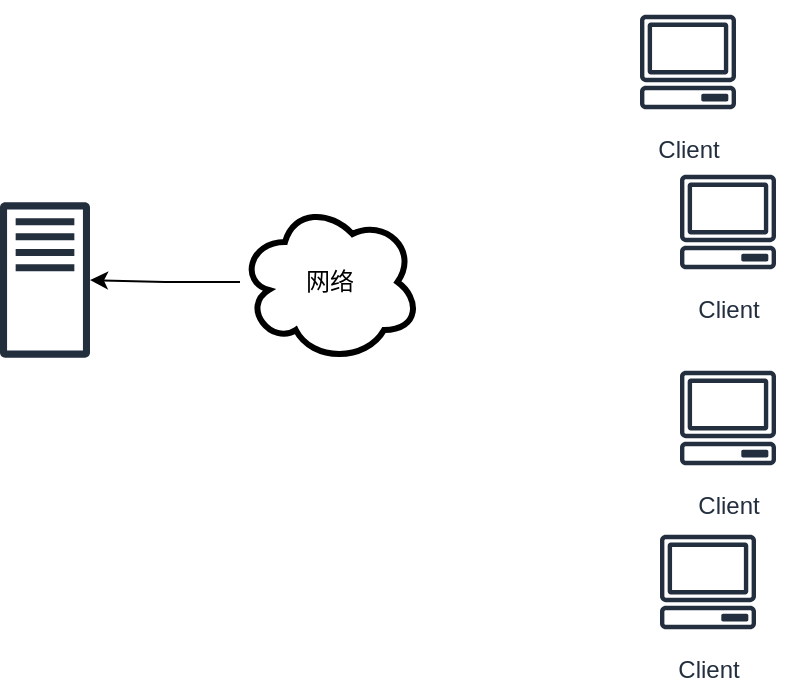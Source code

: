 <mxfile version="20.5.3" type="github">
  <diagram id="T4UDnfhCMoo4zJimxHuG" name="第 1 页">
    <mxGraphModel dx="1426" dy="769" grid="1" gridSize="10" guides="1" tooltips="1" connect="1" arrows="1" fold="1" page="1" pageScale="1" pageWidth="827" pageHeight="1169" math="0" shadow="0">
      <root>
        <mxCell id="0" />
        <mxCell id="1" parent="0" />
        <mxCell id="T2MhVrFw25erT-pWojM3-2" value="" style="sketch=0;outlineConnect=0;fontColor=#232F3E;gradientColor=none;fillColor=#232F3D;strokeColor=none;dashed=0;verticalLabelPosition=bottom;verticalAlign=top;align=center;html=1;fontSize=12;fontStyle=0;aspect=fixed;pointerEvents=1;shape=mxgraph.aws4.traditional_server;" vertex="1" parent="1">
          <mxGeometry x="100" y="180" width="45" height="78" as="geometry" />
        </mxCell>
        <mxCell id="T2MhVrFw25erT-pWojM3-4" value="Client" style="sketch=0;outlineConnect=0;fontColor=#232F3E;gradientColor=none;strokeColor=#232F3E;fillColor=#ffffff;dashed=0;verticalLabelPosition=bottom;verticalAlign=top;align=center;html=1;fontSize=12;fontStyle=0;aspect=fixed;shape=mxgraph.aws4.resourceIcon;resIcon=mxgraph.aws4.client;" vertex="1" parent="1">
          <mxGeometry x="434" y="160" width="60" height="60" as="geometry" />
        </mxCell>
        <mxCell id="T2MhVrFw25erT-pWojM3-5" value="Client" style="sketch=0;outlineConnect=0;fontColor=#232F3E;gradientColor=none;strokeColor=#232F3E;fillColor=#ffffff;dashed=0;verticalLabelPosition=bottom;verticalAlign=top;align=center;html=1;fontSize=12;fontStyle=0;aspect=fixed;shape=mxgraph.aws4.resourceIcon;resIcon=mxgraph.aws4.client;" vertex="1" parent="1">
          <mxGeometry x="424" y="340" width="60" height="60" as="geometry" />
        </mxCell>
        <mxCell id="T2MhVrFw25erT-pWojM3-6" value="Client" style="sketch=0;outlineConnect=0;fontColor=#232F3E;gradientColor=none;strokeColor=#232F3E;fillColor=#ffffff;dashed=0;verticalLabelPosition=bottom;verticalAlign=top;align=center;html=1;fontSize=12;fontStyle=0;aspect=fixed;shape=mxgraph.aws4.resourceIcon;resIcon=mxgraph.aws4.client;" vertex="1" parent="1">
          <mxGeometry x="434" y="258" width="60" height="60" as="geometry" />
        </mxCell>
        <mxCell id="T2MhVrFw25erT-pWojM3-7" value="Client" style="sketch=0;outlineConnect=0;fontColor=#232F3E;gradientColor=none;strokeColor=#232F3E;fillColor=#ffffff;dashed=0;verticalLabelPosition=bottom;verticalAlign=top;align=center;html=1;fontSize=12;fontStyle=0;aspect=fixed;shape=mxgraph.aws4.resourceIcon;resIcon=mxgraph.aws4.client;" vertex="1" parent="1">
          <mxGeometry x="414" y="80" width="60" height="60" as="geometry" />
        </mxCell>
        <mxCell id="T2MhVrFw25erT-pWojM3-13" style="edgeStyle=orthogonalEdgeStyle;rounded=0;orthogonalLoop=1;jettySize=auto;html=1;" edge="1" parent="1" source="T2MhVrFw25erT-pWojM3-8" target="T2MhVrFw25erT-pWojM3-2">
          <mxGeometry relative="1" as="geometry" />
        </mxCell>
        <mxCell id="T2MhVrFw25erT-pWojM3-8" value="网络" style="ellipse;shape=cloud;whiteSpace=wrap;html=1;strokeWidth=3;" vertex="1" parent="1">
          <mxGeometry x="220" y="180" width="90" height="80" as="geometry" />
        </mxCell>
      </root>
    </mxGraphModel>
  </diagram>
</mxfile>
